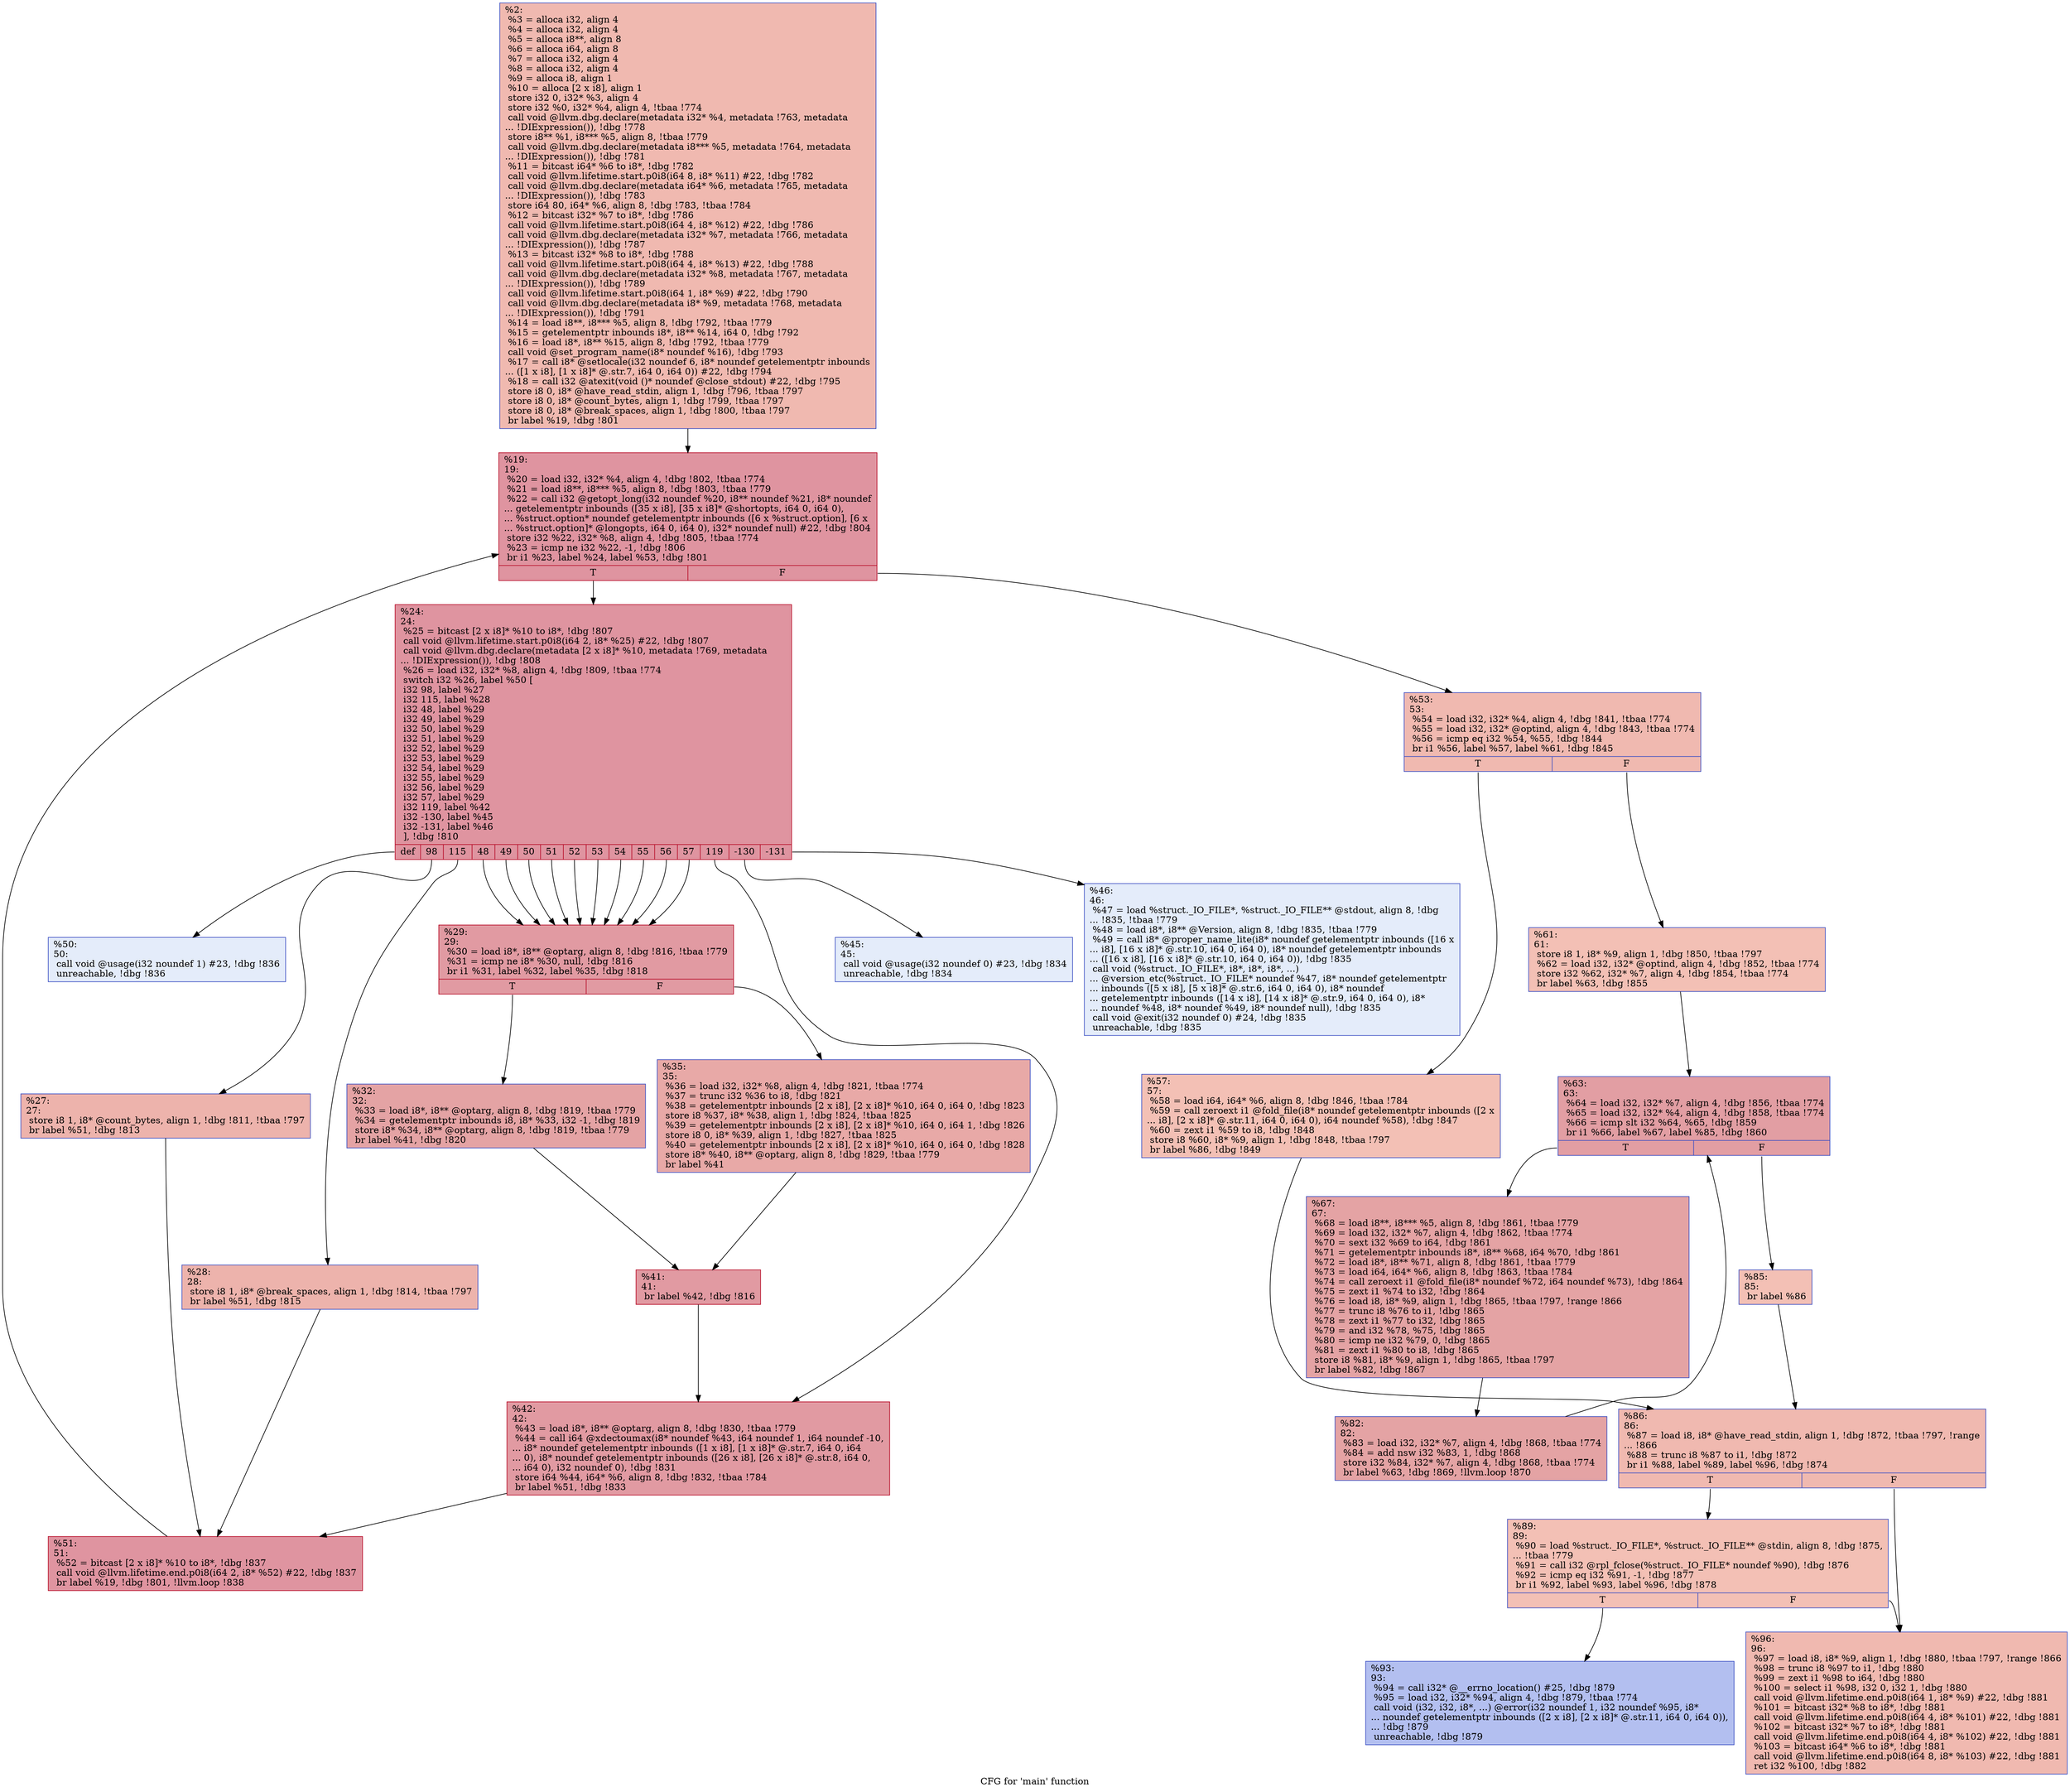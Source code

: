digraph "CFG for 'main' function" {
	label="CFG for 'main' function";

	Node0x20b0270 [shape=record,color="#3d50c3ff", style=filled, fillcolor="#de614d70",label="{%2:\l  %3 = alloca i32, align 4\l  %4 = alloca i32, align 4\l  %5 = alloca i8**, align 8\l  %6 = alloca i64, align 8\l  %7 = alloca i32, align 4\l  %8 = alloca i32, align 4\l  %9 = alloca i8, align 1\l  %10 = alloca [2 x i8], align 1\l  store i32 0, i32* %3, align 4\l  store i32 %0, i32* %4, align 4, !tbaa !774\l  call void @llvm.dbg.declare(metadata i32* %4, metadata !763, metadata\l... !DIExpression()), !dbg !778\l  store i8** %1, i8*** %5, align 8, !tbaa !779\l  call void @llvm.dbg.declare(metadata i8*** %5, metadata !764, metadata\l... !DIExpression()), !dbg !781\l  %11 = bitcast i64* %6 to i8*, !dbg !782\l  call void @llvm.lifetime.start.p0i8(i64 8, i8* %11) #22, !dbg !782\l  call void @llvm.dbg.declare(metadata i64* %6, metadata !765, metadata\l... !DIExpression()), !dbg !783\l  store i64 80, i64* %6, align 8, !dbg !783, !tbaa !784\l  %12 = bitcast i32* %7 to i8*, !dbg !786\l  call void @llvm.lifetime.start.p0i8(i64 4, i8* %12) #22, !dbg !786\l  call void @llvm.dbg.declare(metadata i32* %7, metadata !766, metadata\l... !DIExpression()), !dbg !787\l  %13 = bitcast i32* %8 to i8*, !dbg !788\l  call void @llvm.lifetime.start.p0i8(i64 4, i8* %13) #22, !dbg !788\l  call void @llvm.dbg.declare(metadata i32* %8, metadata !767, metadata\l... !DIExpression()), !dbg !789\l  call void @llvm.lifetime.start.p0i8(i64 1, i8* %9) #22, !dbg !790\l  call void @llvm.dbg.declare(metadata i8* %9, metadata !768, metadata\l... !DIExpression()), !dbg !791\l  %14 = load i8**, i8*** %5, align 8, !dbg !792, !tbaa !779\l  %15 = getelementptr inbounds i8*, i8** %14, i64 0, !dbg !792\l  %16 = load i8*, i8** %15, align 8, !dbg !792, !tbaa !779\l  call void @set_program_name(i8* noundef %16), !dbg !793\l  %17 = call i8* @setlocale(i32 noundef 6, i8* noundef getelementptr inbounds\l... ([1 x i8], [1 x i8]* @.str.7, i64 0, i64 0)) #22, !dbg !794\l  %18 = call i32 @atexit(void ()* noundef @close_stdout) #22, !dbg !795\l  store i8 0, i8* @have_read_stdin, align 1, !dbg !796, !tbaa !797\l  store i8 0, i8* @count_bytes, align 1, !dbg !799, !tbaa !797\l  store i8 0, i8* @break_spaces, align 1, !dbg !800, !tbaa !797\l  br label %19, !dbg !801\l}"];
	Node0x20b0270 -> Node0x20b0390;
	Node0x20b0390 [shape=record,color="#b70d28ff", style=filled, fillcolor="#b70d2870",label="{%19:\l19:                                               \l  %20 = load i32, i32* %4, align 4, !dbg !802, !tbaa !774\l  %21 = load i8**, i8*** %5, align 8, !dbg !803, !tbaa !779\l  %22 = call i32 @getopt_long(i32 noundef %20, i8** noundef %21, i8* noundef\l... getelementptr inbounds ([35 x i8], [35 x i8]* @shortopts, i64 0, i64 0),\l... %struct.option* noundef getelementptr inbounds ([6 x %struct.option], [6 x\l... %struct.option]* @longopts, i64 0, i64 0), i32* noundef null) #22, !dbg !804\l  store i32 %22, i32* %8, align 4, !dbg !805, !tbaa !774\l  %23 = icmp ne i32 %22, -1, !dbg !806\l  br i1 %23, label %24, label %53, !dbg !801\l|{<s0>T|<s1>F}}"];
	Node0x20b0390:s0 -> Node0x20b03e0;
	Node0x20b0390:s1 -> Node0x20b07a0;
	Node0x20b03e0 [shape=record,color="#b70d28ff", style=filled, fillcolor="#b70d2870",label="{%24:\l24:                                               \l  %25 = bitcast [2 x i8]* %10 to i8*, !dbg !807\l  call void @llvm.lifetime.start.p0i8(i64 2, i8* %25) #22, !dbg !807\l  call void @llvm.dbg.declare(metadata [2 x i8]* %10, metadata !769, metadata\l... !DIExpression()), !dbg !808\l  %26 = load i32, i32* %8, align 4, !dbg !809, !tbaa !774\l  switch i32 %26, label %50 [\l    i32 98, label %27\l    i32 115, label %28\l    i32 48, label %29\l    i32 49, label %29\l    i32 50, label %29\l    i32 51, label %29\l    i32 52, label %29\l    i32 53, label %29\l    i32 54, label %29\l    i32 55, label %29\l    i32 56, label %29\l    i32 57, label %29\l    i32 119, label %42\l    i32 -130, label %45\l    i32 -131, label %46\l  ], !dbg !810\l|{<s0>def|<s1>98|<s2>115|<s3>48|<s4>49|<s5>50|<s6>51|<s7>52|<s8>53|<s9>54|<s10>55|<s11>56|<s12>57|<s13>119|<s14>-130|<s15>-131}}"];
	Node0x20b03e0:s0 -> Node0x20b0700;
	Node0x20b03e0:s1 -> Node0x20b0430;
	Node0x20b03e0:s2 -> Node0x20b0480;
	Node0x20b03e0:s3 -> Node0x20b04d0;
	Node0x20b03e0:s4 -> Node0x20b04d0;
	Node0x20b03e0:s5 -> Node0x20b04d0;
	Node0x20b03e0:s6 -> Node0x20b04d0;
	Node0x20b03e0:s7 -> Node0x20b04d0;
	Node0x20b03e0:s8 -> Node0x20b04d0;
	Node0x20b03e0:s9 -> Node0x20b04d0;
	Node0x20b03e0:s10 -> Node0x20b04d0;
	Node0x20b03e0:s11 -> Node0x20b04d0;
	Node0x20b03e0:s12 -> Node0x20b04d0;
	Node0x20b03e0:s13 -> Node0x20b0610;
	Node0x20b03e0:s14 -> Node0x20b0660;
	Node0x20b03e0:s15 -> Node0x20b06b0;
	Node0x20b0430 [shape=record,color="#3d50c3ff", style=filled, fillcolor="#d6524470",label="{%27:\l27:                                               \l  store i8 1, i8* @count_bytes, align 1, !dbg !811, !tbaa !797\l  br label %51, !dbg !813\l}"];
	Node0x20b0430 -> Node0x20b0750;
	Node0x20b0480 [shape=record,color="#3d50c3ff", style=filled, fillcolor="#d6524470",label="{%28:\l28:                                               \l  store i8 1, i8* @break_spaces, align 1, !dbg !814, !tbaa !797\l  br label %51, !dbg !815\l}"];
	Node0x20b0480 -> Node0x20b0750;
	Node0x20b04d0 [shape=record,color="#b70d28ff", style=filled, fillcolor="#bb1b2c70",label="{%29:\l29:                                               \l  %30 = load i8*, i8** @optarg, align 8, !dbg !816, !tbaa !779\l  %31 = icmp ne i8* %30, null, !dbg !816\l  br i1 %31, label %32, label %35, !dbg !818\l|{<s0>T|<s1>F}}"];
	Node0x20b04d0:s0 -> Node0x20b0520;
	Node0x20b04d0:s1 -> Node0x20b0570;
	Node0x20b0520 [shape=record,color="#3d50c3ff", style=filled, fillcolor="#c32e3170",label="{%32:\l32:                                               \l  %33 = load i8*, i8** @optarg, align 8, !dbg !819, !tbaa !779\l  %34 = getelementptr inbounds i8, i8* %33, i32 -1, !dbg !819\l  store i8* %34, i8** @optarg, align 8, !dbg !819, !tbaa !779\l  br label %41, !dbg !820\l}"];
	Node0x20b0520 -> Node0x20b05c0;
	Node0x20b0570 [shape=record,color="#3d50c3ff", style=filled, fillcolor="#ca3b3770",label="{%35:\l35:                                               \l  %36 = load i32, i32* %8, align 4, !dbg !821, !tbaa !774\l  %37 = trunc i32 %36 to i8, !dbg !821\l  %38 = getelementptr inbounds [2 x i8], [2 x i8]* %10, i64 0, i64 0, !dbg !823\l  store i8 %37, i8* %38, align 1, !dbg !824, !tbaa !825\l  %39 = getelementptr inbounds [2 x i8], [2 x i8]* %10, i64 0, i64 1, !dbg !826\l  store i8 0, i8* %39, align 1, !dbg !827, !tbaa !825\l  %40 = getelementptr inbounds [2 x i8], [2 x i8]* %10, i64 0, i64 0, !dbg !828\l  store i8* %40, i8** @optarg, align 8, !dbg !829, !tbaa !779\l  br label %41\l}"];
	Node0x20b0570 -> Node0x20b05c0;
	Node0x20b05c0 [shape=record,color="#b70d28ff", style=filled, fillcolor="#bb1b2c70",label="{%41:\l41:                                               \l  br label %42, !dbg !816\l}"];
	Node0x20b05c0 -> Node0x20b0610;
	Node0x20b0610 [shape=record,color="#b70d28ff", style=filled, fillcolor="#bb1b2c70",label="{%42:\l42:                                               \l  %43 = load i8*, i8** @optarg, align 8, !dbg !830, !tbaa !779\l  %44 = call i64 @xdectoumax(i8* noundef %43, i64 noundef 1, i64 noundef -10,\l... i8* noundef getelementptr inbounds ([1 x i8], [1 x i8]* @.str.7, i64 0, i64\l... 0), i8* noundef getelementptr inbounds ([26 x i8], [26 x i8]* @.str.8, i64 0,\l... i64 0), i32 noundef 0), !dbg !831\l  store i64 %44, i64* %6, align 8, !dbg !832, !tbaa !784\l  br label %51, !dbg !833\l}"];
	Node0x20b0610 -> Node0x20b0750;
	Node0x20b0660 [shape=record,color="#3d50c3ff", style=filled, fillcolor="#c1d4f470",label="{%45:\l45:                                               \l  call void @usage(i32 noundef 0) #23, !dbg !834\l  unreachable, !dbg !834\l}"];
	Node0x20b06b0 [shape=record,color="#3d50c3ff", style=filled, fillcolor="#c1d4f470",label="{%46:\l46:                                               \l  %47 = load %struct._IO_FILE*, %struct._IO_FILE** @stdout, align 8, !dbg\l... !835, !tbaa !779\l  %48 = load i8*, i8** @Version, align 8, !dbg !835, !tbaa !779\l  %49 = call i8* @proper_name_lite(i8* noundef getelementptr inbounds ([16 x\l... i8], [16 x i8]* @.str.10, i64 0, i64 0), i8* noundef getelementptr inbounds\l... ([16 x i8], [16 x i8]* @.str.10, i64 0, i64 0)), !dbg !835\l  call void (%struct._IO_FILE*, i8*, i8*, i8*, ...)\l... @version_etc(%struct._IO_FILE* noundef %47, i8* noundef getelementptr\l... inbounds ([5 x i8], [5 x i8]* @.str.6, i64 0, i64 0), i8* noundef\l... getelementptr inbounds ([14 x i8], [14 x i8]* @.str.9, i64 0, i64 0), i8*\l... noundef %48, i8* noundef %49, i8* noundef null), !dbg !835\l  call void @exit(i32 noundef 0) #24, !dbg !835\l  unreachable, !dbg !835\l}"];
	Node0x20b0700 [shape=record,color="#3d50c3ff", style=filled, fillcolor="#c1d4f470",label="{%50:\l50:                                               \l  call void @usage(i32 noundef 1) #23, !dbg !836\l  unreachable, !dbg !836\l}"];
	Node0x20b0750 [shape=record,color="#b70d28ff", style=filled, fillcolor="#b70d2870",label="{%51:\l51:                                               \l  %52 = bitcast [2 x i8]* %10 to i8*, !dbg !837\l  call void @llvm.lifetime.end.p0i8(i64 2, i8* %52) #22, !dbg !837\l  br label %19, !dbg !801, !llvm.loop !838\l}"];
	Node0x20b0750 -> Node0x20b0390;
	Node0x20b07a0 [shape=record,color="#3d50c3ff", style=filled, fillcolor="#de614d70",label="{%53:\l53:                                               \l  %54 = load i32, i32* %4, align 4, !dbg !841, !tbaa !774\l  %55 = load i32, i32* @optind, align 4, !dbg !843, !tbaa !774\l  %56 = icmp eq i32 %54, %55, !dbg !844\l  br i1 %56, label %57, label %61, !dbg !845\l|{<s0>T|<s1>F}}"];
	Node0x20b07a0:s0 -> Node0x20b07f0;
	Node0x20b07a0:s1 -> Node0x20b0840;
	Node0x20b07f0 [shape=record,color="#3d50c3ff", style=filled, fillcolor="#e5705870",label="{%57:\l57:                                               \l  %58 = load i64, i64* %6, align 8, !dbg !846, !tbaa !784\l  %59 = call zeroext i1 @fold_file(i8* noundef getelementptr inbounds ([2 x\l... i8], [2 x i8]* @.str.11, i64 0, i64 0), i64 noundef %58), !dbg !847\l  %60 = zext i1 %59 to i8, !dbg !848\l  store i8 %60, i8* %9, align 1, !dbg !848, !tbaa !797\l  br label %86, !dbg !849\l}"];
	Node0x20b07f0 -> Node0x20b09d0;
	Node0x20b0840 [shape=record,color="#3d50c3ff", style=filled, fillcolor="#e5705870",label="{%61:\l61:                                               \l  store i8 1, i8* %9, align 1, !dbg !850, !tbaa !797\l  %62 = load i32, i32* @optind, align 4, !dbg !852, !tbaa !774\l  store i32 %62, i32* %7, align 4, !dbg !854, !tbaa !774\l  br label %63, !dbg !855\l}"];
	Node0x20b0840 -> Node0x20b0890;
	Node0x20b0890 [shape=record,color="#3d50c3ff", style=filled, fillcolor="#be242e70",label="{%63:\l63:                                               \l  %64 = load i32, i32* %7, align 4, !dbg !856, !tbaa !774\l  %65 = load i32, i32* %4, align 4, !dbg !858, !tbaa !774\l  %66 = icmp slt i32 %64, %65, !dbg !859\l  br i1 %66, label %67, label %85, !dbg !860\l|{<s0>T|<s1>F}}"];
	Node0x20b0890:s0 -> Node0x20b08e0;
	Node0x20b0890:s1 -> Node0x20b0980;
	Node0x20b08e0 [shape=record,color="#3d50c3ff", style=filled, fillcolor="#c32e3170",label="{%67:\l67:                                               \l  %68 = load i8**, i8*** %5, align 8, !dbg !861, !tbaa !779\l  %69 = load i32, i32* %7, align 4, !dbg !862, !tbaa !774\l  %70 = sext i32 %69 to i64, !dbg !861\l  %71 = getelementptr inbounds i8*, i8** %68, i64 %70, !dbg !861\l  %72 = load i8*, i8** %71, align 8, !dbg !861, !tbaa !779\l  %73 = load i64, i64* %6, align 8, !dbg !863, !tbaa !784\l  %74 = call zeroext i1 @fold_file(i8* noundef %72, i64 noundef %73), !dbg !864\l  %75 = zext i1 %74 to i32, !dbg !864\l  %76 = load i8, i8* %9, align 1, !dbg !865, !tbaa !797, !range !866\l  %77 = trunc i8 %76 to i1, !dbg !865\l  %78 = zext i1 %77 to i32, !dbg !865\l  %79 = and i32 %78, %75, !dbg !865\l  %80 = icmp ne i32 %79, 0, !dbg !865\l  %81 = zext i1 %80 to i8, !dbg !865\l  store i8 %81, i8* %9, align 1, !dbg !865, !tbaa !797\l  br label %82, !dbg !867\l}"];
	Node0x20b08e0 -> Node0x20b0930;
	Node0x20b0930 [shape=record,color="#3d50c3ff", style=filled, fillcolor="#c32e3170",label="{%82:\l82:                                               \l  %83 = load i32, i32* %7, align 4, !dbg !868, !tbaa !774\l  %84 = add nsw i32 %83, 1, !dbg !868\l  store i32 %84, i32* %7, align 4, !dbg !868, !tbaa !774\l  br label %63, !dbg !869, !llvm.loop !870\l}"];
	Node0x20b0930 -> Node0x20b0890;
	Node0x20b0980 [shape=record,color="#3d50c3ff", style=filled, fillcolor="#e5705870",label="{%85:\l85:                                               \l  br label %86\l}"];
	Node0x20b0980 -> Node0x20b09d0;
	Node0x20b09d0 [shape=record,color="#3d50c3ff", style=filled, fillcolor="#de614d70",label="{%86:\l86:                                               \l  %87 = load i8, i8* @have_read_stdin, align 1, !dbg !872, !tbaa !797, !range\l... !866\l  %88 = trunc i8 %87 to i1, !dbg !872\l  br i1 %88, label %89, label %96, !dbg !874\l|{<s0>T|<s1>F}}"];
	Node0x20b09d0:s0 -> Node0x20b0a20;
	Node0x20b09d0:s1 -> Node0x20b0ac0;
	Node0x20b0a20 [shape=record,color="#3d50c3ff", style=filled, fillcolor="#e5705870",label="{%89:\l89:                                               \l  %90 = load %struct._IO_FILE*, %struct._IO_FILE** @stdin, align 8, !dbg !875,\l... !tbaa !779\l  %91 = call i32 @rpl_fclose(%struct._IO_FILE* noundef %90), !dbg !876\l  %92 = icmp eq i32 %91, -1, !dbg !877\l  br i1 %92, label %93, label %96, !dbg !878\l|{<s0>T|<s1>F}}"];
	Node0x20b0a20:s0 -> Node0x20b0a70;
	Node0x20b0a20:s1 -> Node0x20b0ac0;
	Node0x20b0a70 [shape=record,color="#3d50c3ff", style=filled, fillcolor="#536edd70",label="{%93:\l93:                                               \l  %94 = call i32* @__errno_location() #25, !dbg !879\l  %95 = load i32, i32* %94, align 4, !dbg !879, !tbaa !774\l  call void (i32, i32, i8*, ...) @error(i32 noundef 1, i32 noundef %95, i8*\l... noundef getelementptr inbounds ([2 x i8], [2 x i8]* @.str.11, i64 0, i64 0)),\l... !dbg !879\l  unreachable, !dbg !879\l}"];
	Node0x20b0ac0 [shape=record,color="#3d50c3ff", style=filled, fillcolor="#de614d70",label="{%96:\l96:                                               \l  %97 = load i8, i8* %9, align 1, !dbg !880, !tbaa !797, !range !866\l  %98 = trunc i8 %97 to i1, !dbg !880\l  %99 = zext i1 %98 to i64, !dbg !880\l  %100 = select i1 %98, i32 0, i32 1, !dbg !880\l  call void @llvm.lifetime.end.p0i8(i64 1, i8* %9) #22, !dbg !881\l  %101 = bitcast i32* %8 to i8*, !dbg !881\l  call void @llvm.lifetime.end.p0i8(i64 4, i8* %101) #22, !dbg !881\l  %102 = bitcast i32* %7 to i8*, !dbg !881\l  call void @llvm.lifetime.end.p0i8(i64 4, i8* %102) #22, !dbg !881\l  %103 = bitcast i64* %6 to i8*, !dbg !881\l  call void @llvm.lifetime.end.p0i8(i64 8, i8* %103) #22, !dbg !881\l  ret i32 %100, !dbg !882\l}"];
}
